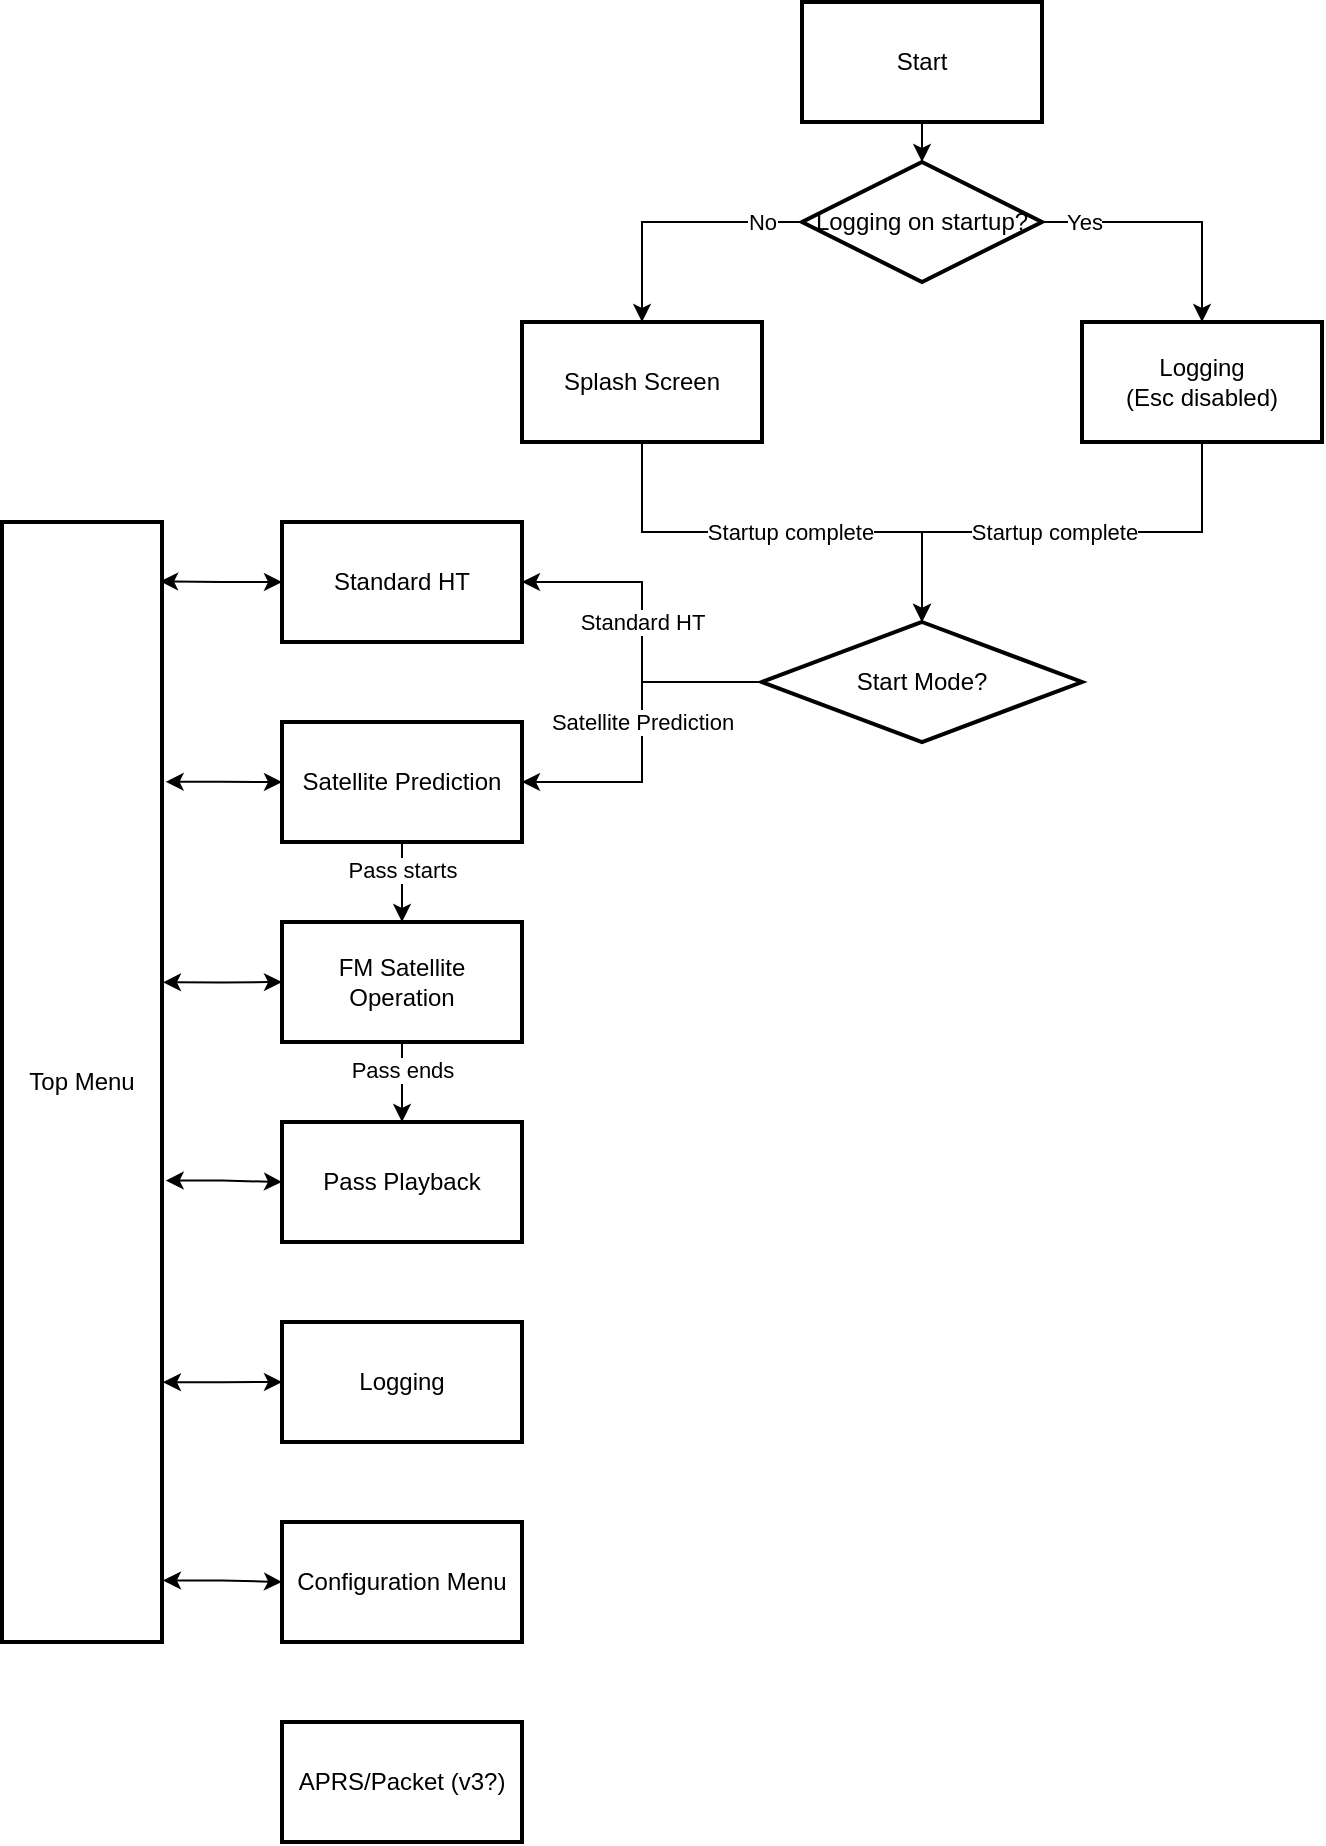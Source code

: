 <mxfile version="15.7.3" type="device"><diagram id="pBuwOgYHgKJ67JTbtZ1B" name="Page-1"><mxGraphModel dx="760" dy="707" grid="1" gridSize="10" guides="1" tooltips="1" connect="1" arrows="1" fold="1" page="1" pageScale="1" pageWidth="850" pageHeight="1100" math="0" shadow="0"><root><mxCell id="0"/><mxCell id="1" parent="0"/><mxCell id="oXgAy8ANglhI9pdysj12-8" value="" style="edgeStyle=orthogonalEdgeStyle;rounded=0;orthogonalLoop=1;jettySize=auto;html=1;" edge="1" parent="1" source="oXgAy8ANglhI9pdysj12-3" target="oXgAy8ANglhI9pdysj12-7"><mxGeometry relative="1" as="geometry"/></mxCell><mxCell id="oXgAy8ANglhI9pdysj12-9" value="Yes" style="edgeLabel;html=1;align=center;verticalAlign=middle;resizable=0;points=[];" vertex="1" connectable="0" parent="oXgAy8ANglhI9pdysj12-8"><mxGeometry x="-0.361" relative="1" as="geometry"><mxPoint x="-21" as="offset"/></mxGeometry></mxCell><mxCell id="oXgAy8ANglhI9pdysj12-11" value="" style="edgeStyle=orthogonalEdgeStyle;rounded=0;orthogonalLoop=1;jettySize=auto;html=1;endArrow=none;endFill=0;startArrow=classic;startFill=1;" edge="1" parent="1" source="oXgAy8ANglhI9pdysj12-3" target="oXgAy8ANglhI9pdysj12-10"><mxGeometry relative="1" as="geometry"/></mxCell><mxCell id="oXgAy8ANglhI9pdysj12-13" value="" style="edgeStyle=orthogonalEdgeStyle;rounded=0;orthogonalLoop=1;jettySize=auto;html=1;startArrow=none;startFill=0;endArrow=classic;endFill=1;" edge="1" parent="1" source="oXgAy8ANglhI9pdysj12-3" target="oXgAy8ANglhI9pdysj12-12"><mxGeometry relative="1" as="geometry"/></mxCell><mxCell id="oXgAy8ANglhI9pdysj12-16" value="No" style="edgeLabel;html=1;align=center;verticalAlign=middle;resizable=0;points=[];" vertex="1" connectable="0" parent="oXgAy8ANglhI9pdysj12-13"><mxGeometry x="0.221" y="-1" relative="1" as="geometry"><mxPoint x="59" y="1" as="offset"/></mxGeometry></mxCell><mxCell id="oXgAy8ANglhI9pdysj12-3" value="Logging on startup?" style="strokeWidth=2;html=1;shape=mxgraph.flowchart.decision;whiteSpace=wrap;" vertex="1" parent="1"><mxGeometry x="560" y="120" width="120" height="60" as="geometry"/></mxCell><mxCell id="oXgAy8ANglhI9pdysj12-35" value="" style="edgeStyle=orthogonalEdgeStyle;rounded=0;orthogonalLoop=1;jettySize=auto;html=1;startArrow=none;startFill=0;endArrow=classic;endFill=1;entryX=0.5;entryY=0;entryDx=0;entryDy=0;" edge="1" parent="1" source="oXgAy8ANglhI9pdysj12-7" target="oXgAy8ANglhI9pdysj12-44"><mxGeometry relative="1" as="geometry"/></mxCell><mxCell id="oXgAy8ANglhI9pdysj12-37" value="Startup complete" style="edgeLabel;html=1;align=center;verticalAlign=middle;resizable=0;points=[];" vertex="1" connectable="0" parent="oXgAy8ANglhI9pdysj12-35"><mxGeometry x="0.263" relative="1" as="geometry"><mxPoint x="26" as="offset"/></mxGeometry></mxCell><mxCell id="oXgAy8ANglhI9pdysj12-7" value="Logging&lt;br&gt;(Esc disabled)" style="whiteSpace=wrap;html=1;strokeWidth=2;" vertex="1" parent="1"><mxGeometry x="700" y="200" width="120" height="60" as="geometry"/></mxCell><mxCell id="oXgAy8ANglhI9pdysj12-10" value="Start" style="whiteSpace=wrap;html=1;strokeWidth=2;" vertex="1" parent="1"><mxGeometry x="560" y="40" width="120" height="60" as="geometry"/></mxCell><mxCell id="oXgAy8ANglhI9pdysj12-34" value="" style="edgeStyle=orthogonalEdgeStyle;rounded=0;orthogonalLoop=1;jettySize=auto;html=1;startArrow=none;startFill=0;endArrow=classic;endFill=1;entryX=0.5;entryY=0;entryDx=0;entryDy=0;" edge="1" parent="1" source="oXgAy8ANglhI9pdysj12-12" target="oXgAy8ANglhI9pdysj12-44"><mxGeometry relative="1" as="geometry"><mxPoint x="440" y="190" as="targetPoint"/></mxGeometry></mxCell><mxCell id="oXgAy8ANglhI9pdysj12-36" value="Startup complete" style="edgeLabel;html=1;align=center;verticalAlign=middle;resizable=0;points=[];" vertex="1" connectable="0" parent="oXgAy8ANglhI9pdysj12-34"><mxGeometry x="0.196" relative="1" as="geometry"><mxPoint x="-19" as="offset"/></mxGeometry></mxCell><mxCell id="oXgAy8ANglhI9pdysj12-12" value="Splash Screen" style="whiteSpace=wrap;html=1;strokeWidth=2;" vertex="1" parent="1"><mxGeometry x="420" y="200" width="120" height="60" as="geometry"/></mxCell><mxCell id="oXgAy8ANglhI9pdysj12-21" value="" style="edgeStyle=orthogonalEdgeStyle;rounded=0;orthogonalLoop=1;jettySize=auto;html=1;startArrow=classic;startFill=1;endArrow=classic;endFill=1;entryX=0.988;entryY=0.053;entryDx=0;entryDy=0;entryPerimeter=0;" edge="1" parent="1" source="oXgAy8ANglhI9pdysj12-14" target="oXgAy8ANglhI9pdysj12-20"><mxGeometry relative="1" as="geometry"/></mxCell><mxCell id="oXgAy8ANglhI9pdysj12-14" value="Standard HT" style="whiteSpace=wrap;html=1;strokeWidth=2;" vertex="1" parent="1"><mxGeometry x="300" y="300" width="120" height="60" as="geometry"/></mxCell><mxCell id="oXgAy8ANglhI9pdysj12-24" value="" style="edgeStyle=orthogonalEdgeStyle;rounded=0;orthogonalLoop=1;jettySize=auto;html=1;startArrow=classic;startFill=1;endArrow=classic;endFill=1;exitX=1.023;exitY=0.232;exitDx=0;exitDy=0;exitPerimeter=0;" edge="1" parent="1" source="oXgAy8ANglhI9pdysj12-20" target="oXgAy8ANglhI9pdysj12-23"><mxGeometry relative="1" as="geometry"/></mxCell><mxCell id="oXgAy8ANglhI9pdysj12-26" value="" style="edgeStyle=orthogonalEdgeStyle;rounded=0;orthogonalLoop=1;jettySize=auto;html=1;startArrow=classic;startFill=1;endArrow=classic;endFill=1;exitX=1.006;exitY=0.411;exitDx=0;exitDy=0;exitPerimeter=0;" edge="1" parent="1" source="oXgAy8ANglhI9pdysj12-20" target="oXgAy8ANglhI9pdysj12-25"><mxGeometry relative="1" as="geometry"/></mxCell><mxCell id="oXgAy8ANglhI9pdysj12-28" value="" style="edgeStyle=orthogonalEdgeStyle;rounded=0;orthogonalLoop=1;jettySize=auto;html=1;startArrow=classic;startFill=1;endArrow=classic;endFill=1;exitX=1.023;exitY=0.588;exitDx=0;exitDy=0;exitPerimeter=0;" edge="1" parent="1" source="oXgAy8ANglhI9pdysj12-20" target="oXgAy8ANglhI9pdysj12-27"><mxGeometry relative="1" as="geometry"/></mxCell><mxCell id="oXgAy8ANglhI9pdysj12-30" value="" style="edgeStyle=orthogonalEdgeStyle;rounded=0;orthogonalLoop=1;jettySize=auto;html=1;startArrow=classic;startFill=1;endArrow=classic;endFill=1;exitX=1.006;exitY=0.768;exitDx=0;exitDy=0;exitPerimeter=0;" edge="1" parent="1" source="oXgAy8ANglhI9pdysj12-20" target="oXgAy8ANglhI9pdysj12-29"><mxGeometry relative="1" as="geometry"/></mxCell><mxCell id="oXgAy8ANglhI9pdysj12-32" value="" style="edgeStyle=orthogonalEdgeStyle;rounded=0;orthogonalLoop=1;jettySize=auto;html=1;startArrow=classic;startFill=1;endArrow=classic;endFill=1;exitX=1.006;exitY=0.945;exitDx=0;exitDy=0;exitPerimeter=0;" edge="1" parent="1" source="oXgAy8ANglhI9pdysj12-20" target="oXgAy8ANglhI9pdysj12-31"><mxGeometry relative="1" as="geometry"/></mxCell><mxCell id="oXgAy8ANglhI9pdysj12-20" value="Top Menu" style="whiteSpace=wrap;html=1;strokeWidth=2;" vertex="1" parent="1"><mxGeometry x="160" y="300" width="80" height="560" as="geometry"/></mxCell><mxCell id="oXgAy8ANglhI9pdysj12-40" value="" style="edgeStyle=orthogonalEdgeStyle;rounded=0;orthogonalLoop=1;jettySize=auto;html=1;startArrow=none;startFill=0;endArrow=classic;endFill=1;" edge="1" parent="1" source="oXgAy8ANglhI9pdysj12-23" target="oXgAy8ANglhI9pdysj12-25"><mxGeometry relative="1" as="geometry"/></mxCell><mxCell id="oXgAy8ANglhI9pdysj12-42" value="Pass starts" style="edgeLabel;html=1;align=center;verticalAlign=middle;resizable=0;points=[];" vertex="1" connectable="0" parent="oXgAy8ANglhI9pdysj12-40"><mxGeometry x="-0.29" relative="1" as="geometry"><mxPoint as="offset"/></mxGeometry></mxCell><mxCell id="oXgAy8ANglhI9pdysj12-23" value="Satellite Prediction" style="whiteSpace=wrap;html=1;strokeWidth=2;" vertex="1" parent="1"><mxGeometry x="300" y="400" width="120" height="60" as="geometry"/></mxCell><mxCell id="oXgAy8ANglhI9pdysj12-41" value="" style="edgeStyle=orthogonalEdgeStyle;rounded=0;orthogonalLoop=1;jettySize=auto;html=1;startArrow=none;startFill=0;endArrow=classic;endFill=1;" edge="1" parent="1" source="oXgAy8ANglhI9pdysj12-25" target="oXgAy8ANglhI9pdysj12-27"><mxGeometry relative="1" as="geometry"/></mxCell><mxCell id="oXgAy8ANglhI9pdysj12-43" value="Pass ends" style="edgeLabel;html=1;align=center;verticalAlign=middle;resizable=0;points=[];" vertex="1" connectable="0" parent="oXgAy8ANglhI9pdysj12-41"><mxGeometry x="-0.29" relative="1" as="geometry"><mxPoint as="offset"/></mxGeometry></mxCell><mxCell id="oXgAy8ANglhI9pdysj12-25" value="FM Satellite Operation" style="whiteSpace=wrap;html=1;strokeWidth=2;" vertex="1" parent="1"><mxGeometry x="300" y="500" width="120" height="60" as="geometry"/></mxCell><mxCell id="oXgAy8ANglhI9pdysj12-27" value="Pass Playback" style="whiteSpace=wrap;html=1;strokeWidth=2;" vertex="1" parent="1"><mxGeometry x="300" y="600" width="120" height="60" as="geometry"/></mxCell><mxCell id="oXgAy8ANglhI9pdysj12-29" value="Logging" style="whiteSpace=wrap;html=1;strokeWidth=2;" vertex="1" parent="1"><mxGeometry x="300" y="700" width="120" height="60" as="geometry"/></mxCell><mxCell id="oXgAy8ANglhI9pdysj12-31" value="Configuration Menu" style="whiteSpace=wrap;html=1;strokeWidth=2;" vertex="1" parent="1"><mxGeometry x="300" y="800" width="120" height="60" as="geometry"/></mxCell><mxCell id="oXgAy8ANglhI9pdysj12-46" style="edgeStyle=orthogonalEdgeStyle;rounded=0;orthogonalLoop=1;jettySize=auto;html=1;entryX=1;entryY=0.5;entryDx=0;entryDy=0;startArrow=none;startFill=0;endArrow=classic;endFill=1;" edge="1" parent="1" source="oXgAy8ANglhI9pdysj12-44" target="oXgAy8ANglhI9pdysj12-14"><mxGeometry relative="1" as="geometry"/></mxCell><mxCell id="oXgAy8ANglhI9pdysj12-48" value="Standard HT" style="edgeLabel;html=1;align=center;verticalAlign=middle;resizable=0;points=[];" vertex="1" connectable="0" parent="oXgAy8ANglhI9pdysj12-46"><mxGeometry x="0.154" relative="1" as="geometry"><mxPoint y="8" as="offset"/></mxGeometry></mxCell><mxCell id="oXgAy8ANglhI9pdysj12-47" style="edgeStyle=orthogonalEdgeStyle;rounded=0;orthogonalLoop=1;jettySize=auto;html=1;entryX=1;entryY=0.5;entryDx=0;entryDy=0;startArrow=none;startFill=0;endArrow=classic;endFill=1;" edge="1" parent="1" source="oXgAy8ANglhI9pdysj12-44" target="oXgAy8ANglhI9pdysj12-23"><mxGeometry relative="1" as="geometry"/></mxCell><mxCell id="oXgAy8ANglhI9pdysj12-49" value="Satellite Prediction" style="edgeLabel;html=1;align=center;verticalAlign=middle;resizable=0;points=[];" vertex="1" connectable="0" parent="oXgAy8ANglhI9pdysj12-47"><mxGeometry x="0.117" y="1" relative="1" as="geometry"><mxPoint x="-1" y="-15" as="offset"/></mxGeometry></mxCell><mxCell id="oXgAy8ANglhI9pdysj12-44" value="Start Mode?" style="rhombus;whiteSpace=wrap;html=1;strokeWidth=2;" vertex="1" parent="1"><mxGeometry x="540" y="350" width="160" height="60" as="geometry"/></mxCell><mxCell id="oXgAy8ANglhI9pdysj12-50" value="APRS/Packet (v3?)" style="whiteSpace=wrap;html=1;strokeWidth=2;" vertex="1" parent="1"><mxGeometry x="300" y="900" width="120" height="60" as="geometry"/></mxCell></root></mxGraphModel></diagram></mxfile>